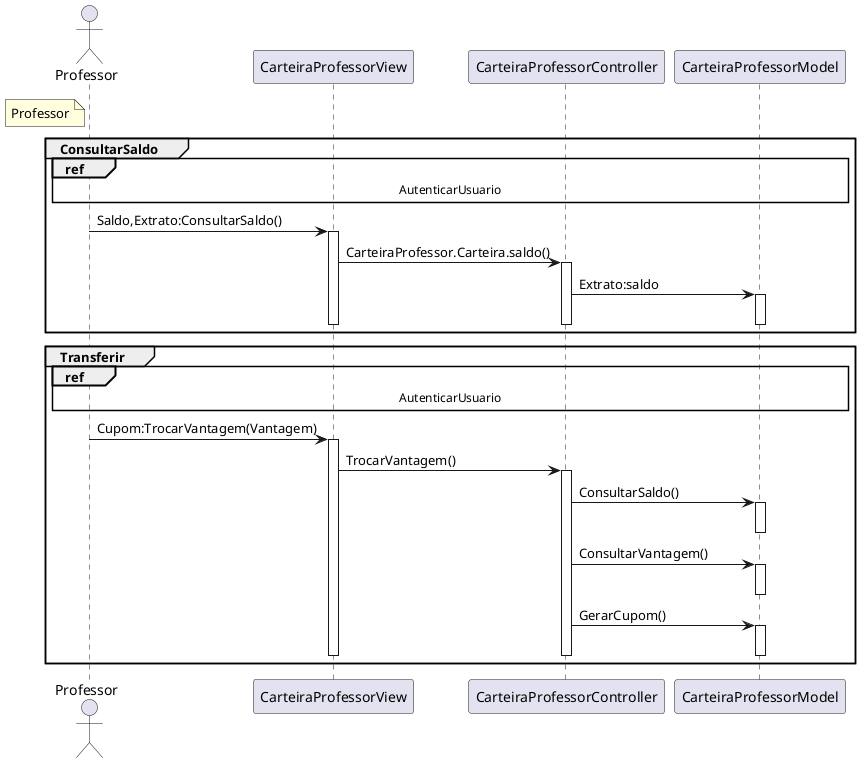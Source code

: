 @startuml Professor

actor "Professor" as Professor
note left of Professor #LightYellow
    Professor
end note

participant "CarteiraProfessorView" as CarteiraProfessorView
participant "CarteiraProfessorController" as CarteiraProfessorController
participant "CarteiraProfessorModel" as CarteiraProfessorModel

group ConsultarSaldo
    ref over Professor,CarteiraProfessorView, CarteiraProfessorController, CarteiraProfessorModel : AutenticarUsuario
    Professor -> CarteiraProfessorView : Saldo,Extrato:ConsultarSaldo()
    activate CarteiraProfessorView
    CarteiraProfessorView -> CarteiraProfessorController : CarteiraProfessor.Carteira.saldo()
    activate CarteiraProfessorController
    CarteiraProfessorController -> CarteiraProfessorModel : Extrato:saldo
    activate CarteiraProfessorModel
    deactivate CarteiraProfessorModel
    deactivate CarteiraProfessorController
    deactivate CarteiraProfessorView
end

group Transferir
    ref over Professor,CarteiraProfessorView, CarteiraProfessorController, CarteiraProfessorModel : AutenticarUsuario
    Professor -> CarteiraProfessorView :  Cupom:TrocarVantagem(Vantagem)
    activate CarteiraProfessorView
    CarteiraProfessorView -> CarteiraProfessorController : TrocarVantagem()
    activate CarteiraProfessorController
    CarteiraProfessorController -> CarteiraProfessorModel : ConsultarSaldo()
    activate CarteiraProfessorModel
    deactivate CarteiraProfessorModel
    CarteiraProfessorController -> CarteiraProfessorModel : ConsultarVantagem()
    activate CarteiraProfessorModel
    deactivate  CarteiraProfessorModel
    CarteiraProfessorController -> CarteiraProfessorModel : GerarCupom()
    activate CarteiraProfessorModel
    deactivate CarteiraProfessorModel
    deactivate CarteiraProfessorController
    deactivate CarteiraProfessorView
end
' --> Sincrono
' -->> Assincrono
' <-- Retorno Sincrono
' <<-- Retorno Assíncrono

@enduml